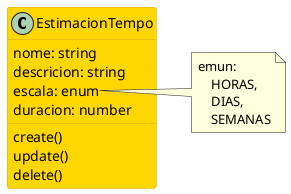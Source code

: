 @startuml EstimacionTempo

!startsub PARCIAL
    class EstimacionTempo #Gold ##GoldenRod{
        ' Propiedades
        {field} nome: string
        {field} descricion: string
        {field} escala: enum
        {field} duracion: number

        ' Métodos
        {method} create()
        {method} update()
        {method} delete()
    }
!endsub

!startsub NOTAS
    note right of EstimacionTempo::escala
        emun:
            HORAS,
            DIAS,
            SEMANAS
    end note
!endsub

@enduml